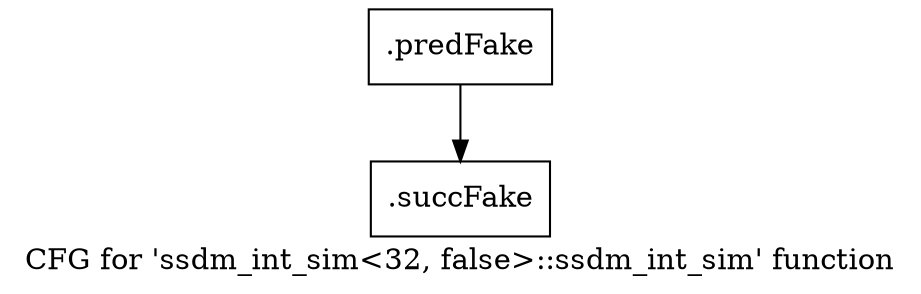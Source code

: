 digraph "CFG for 'ssdm_int_sim\<32, false\>::ssdm_int_sim' function" {
	label="CFG for 'ssdm_int_sim\<32, false\>::ssdm_int_sim' function";

	Node0x47ac760 [shape=record,filename="",linenumber="",label="{.predFake}"];
	Node0x47ac760 -> Node0x47d0510[ callList="" memoryops="" filename="/media/miguel/NewVolume/Linux/Xilinx/Vitis_HLS/2020.2/include/ap_common.h" execusionnum="129"];
	Node0x47d0510 [shape=record,filename="/media/miguel/NewVolume/Linux/Xilinx/Vitis_HLS/2020.2/include/ap_common.h",linenumber="642",label="{.succFake}"];
}
